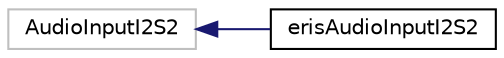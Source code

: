 digraph "Graphical Class Hierarchy"
{
 // LATEX_PDF_SIZE
  edge [fontname="Helvetica",fontsize="10",labelfontname="Helvetica",labelfontsize="10"];
  node [fontname="Helvetica",fontsize="10",shape=record];
  rankdir="LR";
  Node249 [label="AudioInputI2S2",height=0.2,width=0.4,color="grey75", fillcolor="white", style="filled",tooltip=" "];
  Node249 -> Node0 [dir="back",color="midnightblue",fontsize="10",style="solid",fontname="Helvetica"];
  Node0 [label="erisAudioInputI2S2",height=0.2,width=0.4,color="black", fillcolor="white", style="filled",URL="$classeris_audio_input_i2_s2.html",tooltip=" "];
}
